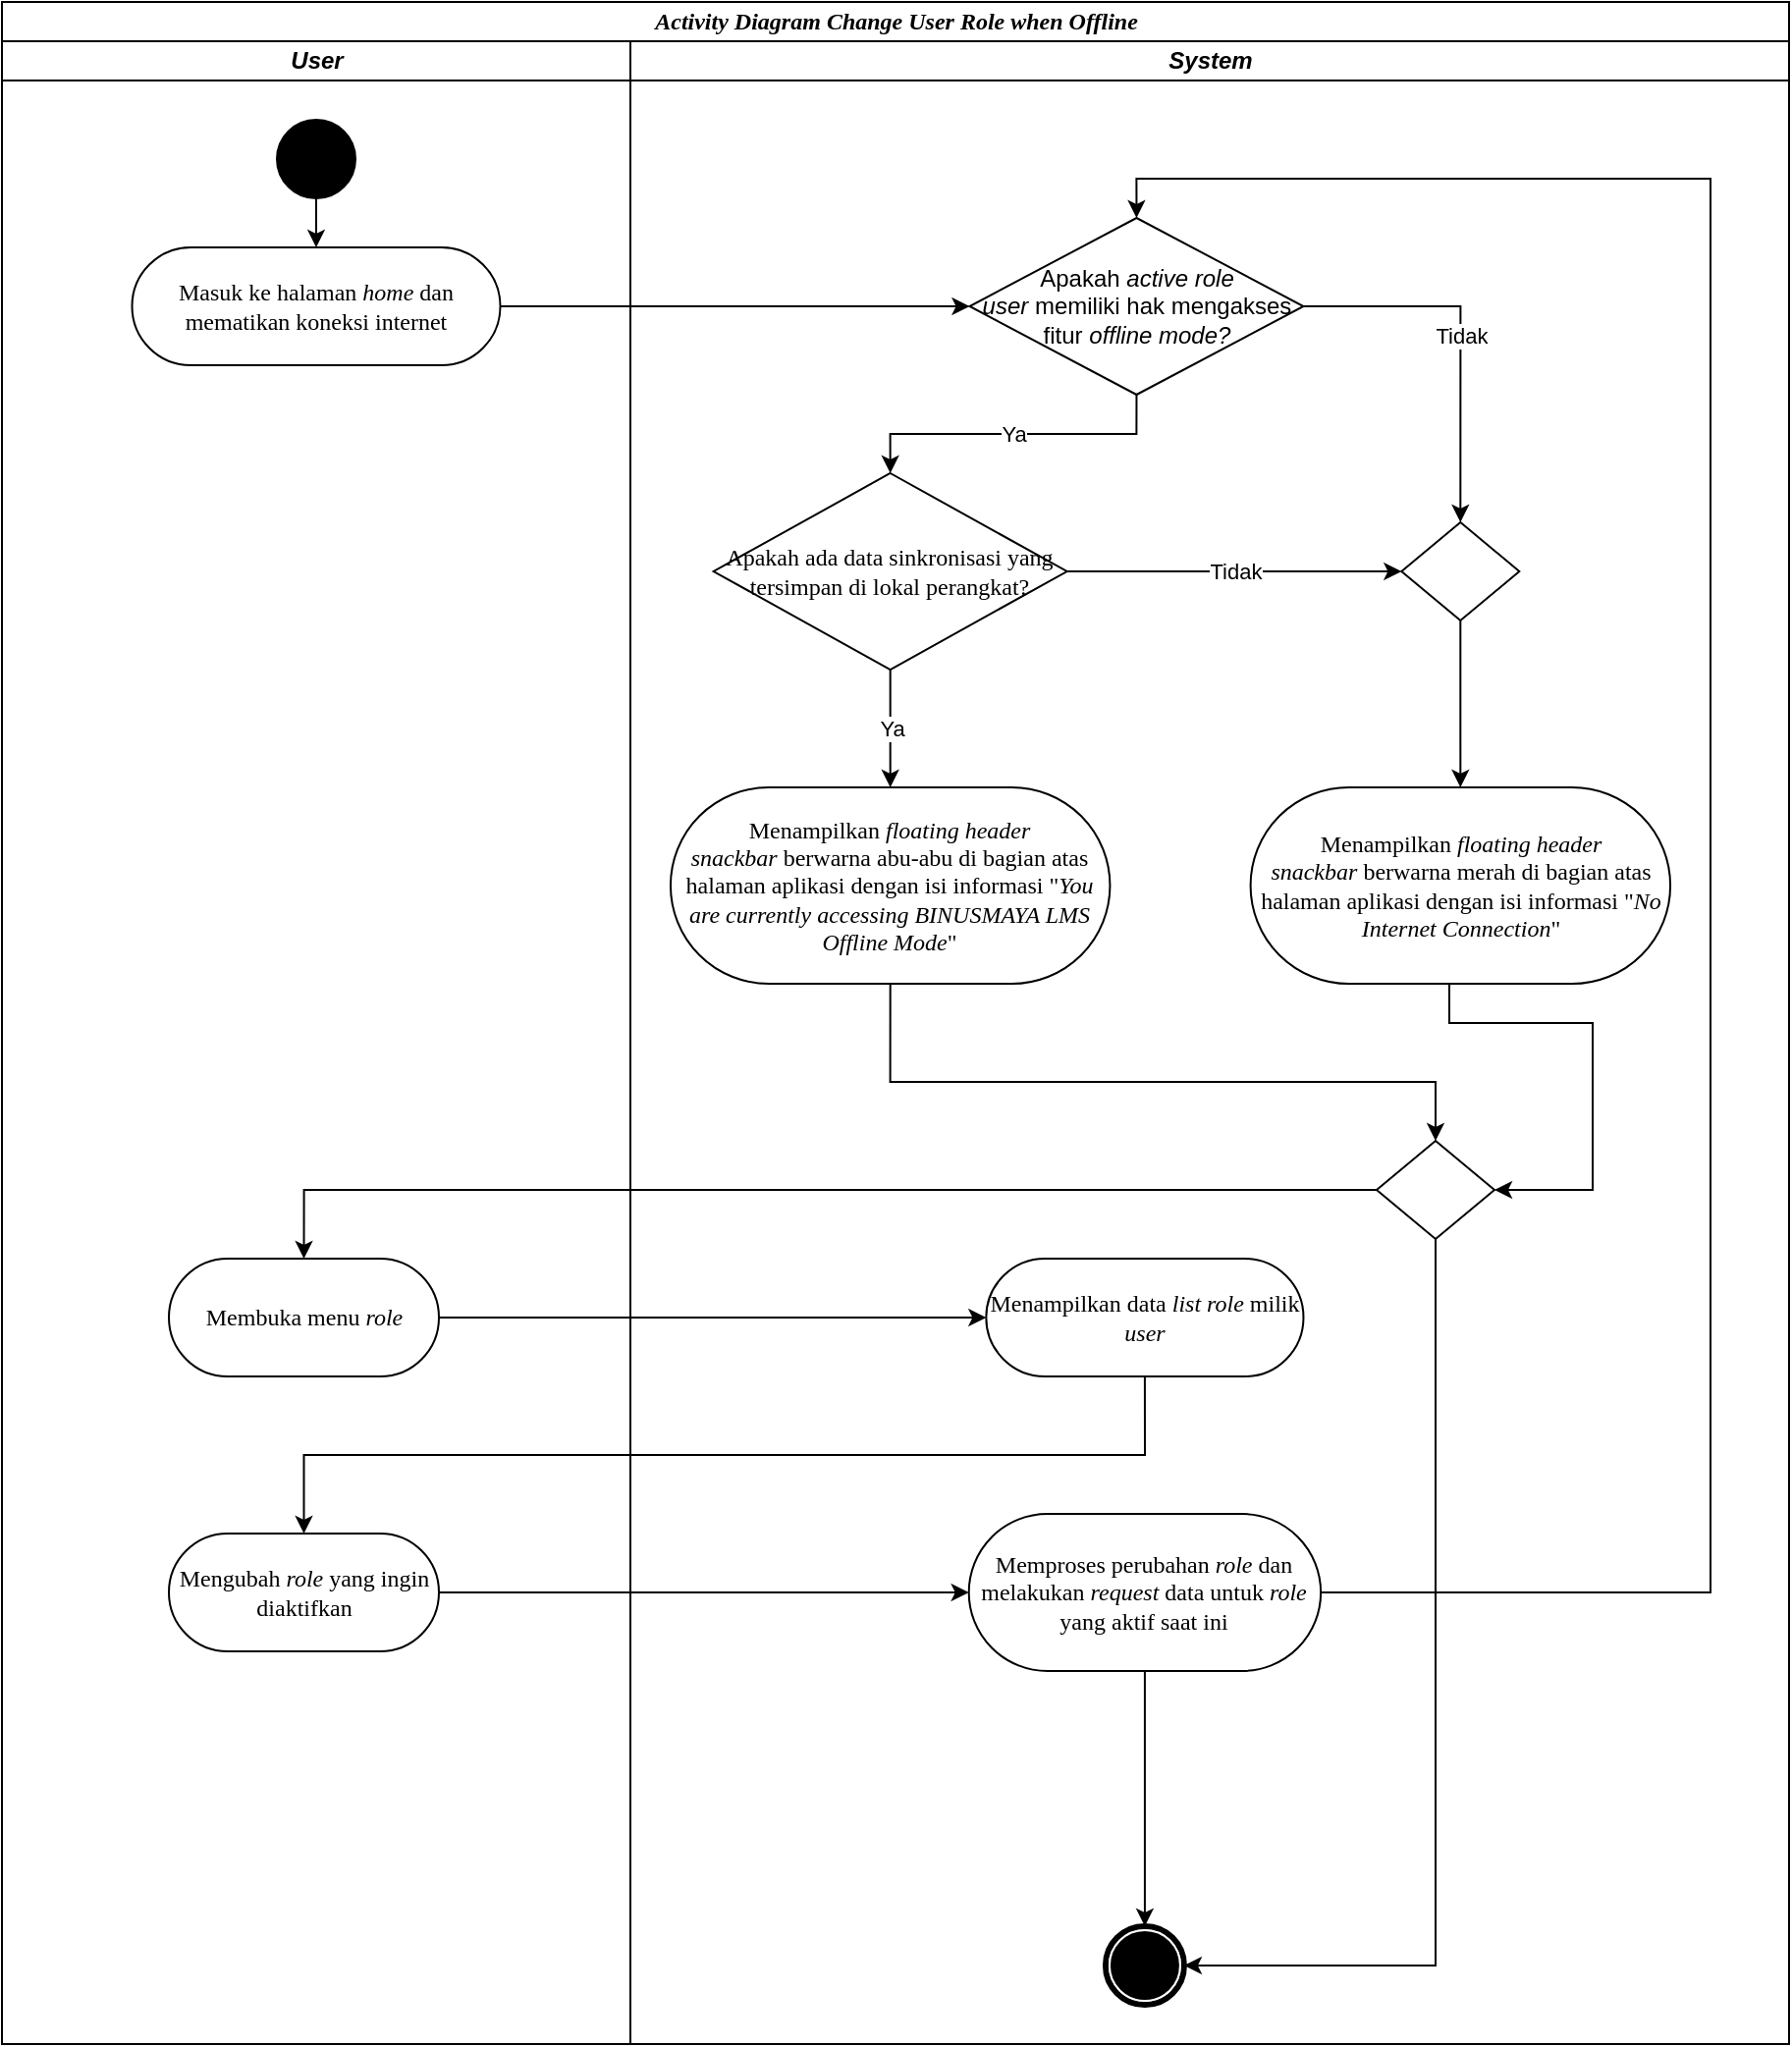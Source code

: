 <mxfile version="20.8.3" type="github">
  <diagram name="Page-1" id="0783ab3e-0a74-02c8-0abd-f7b4e66b4bec">
    <mxGraphModel dx="2345" dy="1056" grid="1" gridSize="10" guides="1" tooltips="1" connect="1" arrows="1" fold="1" page="1" pageScale="1" pageWidth="850" pageHeight="1100" background="none" math="0" shadow="0">
      <root>
        <mxCell id="0" />
        <mxCell id="1" parent="0" />
        <mxCell id="1c1d494c118603dd-1" value="&lt;i&gt;Activity Diagram&lt;/i&gt;&amp;nbsp;&lt;i&gt;Change User Role when Offline&lt;/i&gt;" style="swimlane;html=1;childLayout=stackLayout;startSize=20;rounded=0;shadow=0;comic=0;labelBackgroundColor=none;strokeWidth=1;fontFamily=Verdana;fontSize=12;align=center;" parent="1" vertex="1">
          <mxGeometry x="380" y="40" width="910" height="1040" as="geometry" />
        </mxCell>
        <mxCell id="9redM43dmEc5Fs1zs8RA-5" style="rounded=0;orthogonalLoop=1;jettySize=auto;html=1;exitX=1;exitY=0.5;exitDx=0;exitDy=0;" parent="1c1d494c118603dd-1" source="60571a20871a0731-8" target="9redM43dmEc5Fs1zs8RA-4" edge="1">
          <mxGeometry relative="1" as="geometry" />
        </mxCell>
        <mxCell id="1c1d494c118603dd-2" value="&lt;i&gt;User&lt;/i&gt;" style="swimlane;html=1;startSize=20;" parent="1c1d494c118603dd-1" vertex="1">
          <mxGeometry y="20" width="320" height="1020" as="geometry">
            <mxRectangle y="20" width="40" height="970" as="alternateBounds" />
          </mxGeometry>
        </mxCell>
        <mxCell id="_A_tTUHKbJGUqnLNWXCA-17" style="edgeStyle=orthogonalEdgeStyle;rounded=0;orthogonalLoop=1;jettySize=auto;html=1;exitX=0.5;exitY=1;exitDx=0;exitDy=0;entryX=0.5;entryY=0;entryDx=0;entryDy=0;" edge="1" parent="1c1d494c118603dd-2" source="60571a20871a0731-4" target="60571a20871a0731-8">
          <mxGeometry relative="1" as="geometry" />
        </mxCell>
        <mxCell id="60571a20871a0731-4" value="" style="ellipse;whiteSpace=wrap;html=1;rounded=0;shadow=0;comic=0;labelBackgroundColor=none;strokeWidth=1;fillColor=#000000;fontFamily=Verdana;fontSize=12;align=center;" parent="1c1d494c118603dd-2" vertex="1">
          <mxGeometry x="140" y="40" width="40" height="40" as="geometry" />
        </mxCell>
        <mxCell id="60571a20871a0731-8" value="Masuk ke halaman &lt;i&gt;home &lt;/i&gt;dan mematikan koneksi internet" style="rounded=1;whiteSpace=wrap;html=1;shadow=0;comic=0;labelBackgroundColor=none;strokeWidth=1;fontFamily=Verdana;fontSize=12;align=center;arcSize=50;" parent="1c1d494c118603dd-2" vertex="1">
          <mxGeometry x="66.25" y="105" width="187.5" height="60" as="geometry" />
        </mxCell>
        <mxCell id="9redM43dmEc5Fs1zs8RA-8" value="Membuka menu &lt;i&gt;role&lt;/i&gt;" style="rounded=1;whiteSpace=wrap;html=1;shadow=0;comic=0;labelBackgroundColor=none;strokeWidth=1;fontFamily=Verdana;fontSize=12;align=center;arcSize=50;" parent="1c1d494c118603dd-2" vertex="1">
          <mxGeometry x="85" y="620" width="137.5" height="60" as="geometry" />
        </mxCell>
        <mxCell id="_A_tTUHKbJGUqnLNWXCA-20" value="Mengubah &lt;i&gt;role&lt;/i&gt;&amp;nbsp;yang ingin diaktifkan" style="rounded=1;whiteSpace=wrap;html=1;shadow=0;comic=0;labelBackgroundColor=none;strokeWidth=1;fontFamily=Verdana;fontSize=12;align=center;arcSize=50;" vertex="1" parent="1c1d494c118603dd-2">
          <mxGeometry x="85" y="760" width="137.5" height="60" as="geometry" />
        </mxCell>
        <mxCell id="_A_tTUHKbJGUqnLNWXCA-16" style="edgeStyle=orthogonalEdgeStyle;rounded=0;orthogonalLoop=1;jettySize=auto;html=1;exitX=0;exitY=0.5;exitDx=0;exitDy=0;entryX=0.5;entryY=0;entryDx=0;entryDy=0;" edge="1" parent="1c1d494c118603dd-1" source="_A_tTUHKbJGUqnLNWXCA-13" target="9redM43dmEc5Fs1zs8RA-8">
          <mxGeometry relative="1" as="geometry" />
        </mxCell>
        <mxCell id="_A_tTUHKbJGUqnLNWXCA-19" style="edgeStyle=orthogonalEdgeStyle;rounded=0;orthogonalLoop=1;jettySize=auto;html=1;exitX=1;exitY=0.5;exitDx=0;exitDy=0;" edge="1" parent="1c1d494c118603dd-1" source="9redM43dmEc5Fs1zs8RA-8" target="_A_tTUHKbJGUqnLNWXCA-18">
          <mxGeometry relative="1" as="geometry" />
        </mxCell>
        <mxCell id="_A_tTUHKbJGUqnLNWXCA-22" style="edgeStyle=orthogonalEdgeStyle;rounded=0;orthogonalLoop=1;jettySize=auto;html=1;exitX=0.5;exitY=1;exitDx=0;exitDy=0;" edge="1" parent="1c1d494c118603dd-1" source="_A_tTUHKbJGUqnLNWXCA-18" target="_A_tTUHKbJGUqnLNWXCA-20">
          <mxGeometry relative="1" as="geometry" />
        </mxCell>
        <mxCell id="_A_tTUHKbJGUqnLNWXCA-24" style="edgeStyle=orthogonalEdgeStyle;rounded=0;orthogonalLoop=1;jettySize=auto;html=1;exitX=1;exitY=0.5;exitDx=0;exitDy=0;" edge="1" parent="1c1d494c118603dd-1" source="_A_tTUHKbJGUqnLNWXCA-20" target="_A_tTUHKbJGUqnLNWXCA-23">
          <mxGeometry relative="1" as="geometry" />
        </mxCell>
        <mxCell id="1c1d494c118603dd-4" value="&lt;i&gt;System&lt;/i&gt;" style="swimlane;html=1;startSize=20;" parent="1c1d494c118603dd-1" vertex="1">
          <mxGeometry x="320" y="20" width="590" height="1020" as="geometry" />
        </mxCell>
        <mxCell id="60571a20871a0731-5" value="" style="shape=mxgraph.bpmn.shape;html=1;verticalLabelPosition=bottom;labelBackgroundColor=#ffffff;verticalAlign=top;perimeter=ellipsePerimeter;outline=end;symbol=terminate;rounded=0;shadow=0;comic=0;strokeWidth=1;fontFamily=Verdana;fontSize=12;align=center;" parent="1c1d494c118603dd-4" vertex="1">
          <mxGeometry x="241.96" y="960" width="40" height="40" as="geometry" />
        </mxCell>
        <mxCell id="9redM43dmEc5Fs1zs8RA-4" value="Apakah &lt;i&gt;active role user&lt;/i&gt;&amp;nbsp;memiliki hak mengakses fitur &lt;i&gt;offline mode?&lt;/i&gt;" style="rhombus;whiteSpace=wrap;html=1;" parent="1c1d494c118603dd-4" vertex="1">
          <mxGeometry x="172.74" y="90" width="170" height="90" as="geometry" />
        </mxCell>
        <mxCell id="_A_tTUHKbJGUqnLNWXCA-14" style="edgeStyle=orthogonalEdgeStyle;rounded=0;orthogonalLoop=1;jettySize=auto;html=1;exitX=0.5;exitY=1;exitDx=0;exitDy=0;entryX=0.5;entryY=0;entryDx=0;entryDy=0;" edge="1" parent="1c1d494c118603dd-4" source="9redM43dmEc5Fs1zs8RA-6" target="_A_tTUHKbJGUqnLNWXCA-13">
          <mxGeometry relative="1" as="geometry">
            <mxPoint x="415.79" y="560" as="targetPoint" />
            <Array as="points">
              <mxPoint x="132" y="530" />
              <mxPoint x="410" y="530" />
            </Array>
          </mxGeometry>
        </mxCell>
        <mxCell id="9redM43dmEc5Fs1zs8RA-6" value="Menampilkan &lt;i&gt;floating header snackbar&lt;/i&gt;&amp;nbsp;berwarna abu-abu di bagian atas halaman aplikasi dengan isi informasi &quot;&lt;i&gt;You are currently accessing BINUSMAYA LMS Offline Mode&lt;/i&gt;&quot;" style="rounded=1;whiteSpace=wrap;html=1;shadow=0;comic=0;labelBackgroundColor=none;strokeWidth=1;fontFamily=Verdana;fontSize=12;align=center;arcSize=50;" parent="1c1d494c118603dd-4" vertex="1">
          <mxGeometry x="20.47" y="380" width="223.75" height="100" as="geometry" />
        </mxCell>
        <mxCell id="9redM43dmEc5Fs1zs8RA-16" value="" style="endArrow=classic;html=1;rounded=0;exitX=0.5;exitY=1;exitDx=0;exitDy=0;entryX=0.5;entryY=0;entryDx=0;entryDy=0;edgeStyle=orthogonalEdgeStyle;" parent="1c1d494c118603dd-4" source="9redM43dmEc5Fs1zs8RA-4" target="_A_tTUHKbJGUqnLNWXCA-1" edge="1">
          <mxGeometry relative="1" as="geometry">
            <mxPoint x="82.35" y="250" as="sourcePoint" />
            <mxPoint x="161.72" y="210" as="targetPoint" />
          </mxGeometry>
        </mxCell>
        <mxCell id="9redM43dmEc5Fs1zs8RA-17" value="Ya" style="edgeLabel;resizable=0;html=1;align=center;verticalAlign=middle;" parent="9redM43dmEc5Fs1zs8RA-16" connectable="0" vertex="1">
          <mxGeometry relative="1" as="geometry" />
        </mxCell>
        <mxCell id="9redM43dmEc5Fs1zs8RA-18" value="" style="endArrow=classic;html=1;rounded=0;exitX=1;exitY=0.5;exitDx=0;exitDy=0;edgeStyle=orthogonalEdgeStyle;entryX=0.5;entryY=0;entryDx=0;entryDy=0;" parent="1c1d494c118603dd-4" source="9redM43dmEc5Fs1zs8RA-4" target="_A_tTUHKbJGUqnLNWXCA-10" edge="1">
          <mxGeometry relative="1" as="geometry">
            <mxPoint x="192.35" y="190" as="sourcePoint" />
            <mxPoint x="374.35" y="260" as="targetPoint" />
          </mxGeometry>
        </mxCell>
        <mxCell id="9redM43dmEc5Fs1zs8RA-19" value="Tidak" style="edgeLabel;resizable=0;html=1;align=center;verticalAlign=middle;" parent="9redM43dmEc5Fs1zs8RA-18" connectable="0" vertex="1">
          <mxGeometry relative="1" as="geometry" />
        </mxCell>
        <mxCell id="_A_tTUHKbJGUqnLNWXCA-1" value="&lt;p style=&quot;line-height: 120%;&quot;&gt;&lt;span style=&quot;font-family: Verdana;&quot;&gt;Apakah ada data sinkronisasi yang tersimpan di lokal perangkat?&lt;/span&gt;&lt;/p&gt;" style="rhombus;whiteSpace=wrap;html=1;spacing=4;" vertex="1" parent="1c1d494c118603dd-4">
          <mxGeometry x="42.34" y="220" width="180" height="100" as="geometry" />
        </mxCell>
        <mxCell id="_A_tTUHKbJGUqnLNWXCA-3" value="" style="endArrow=classic;html=1;rounded=0;exitX=0.5;exitY=1;exitDx=0;exitDy=0;entryX=0.5;entryY=0;entryDx=0;entryDy=0;edgeStyle=orthogonalEdgeStyle;" edge="1" parent="1c1d494c118603dd-4" source="_A_tTUHKbJGUqnLNWXCA-1" target="9redM43dmEc5Fs1zs8RA-6">
          <mxGeometry relative="1" as="geometry">
            <mxPoint x="217.35" y="190" as="sourcePoint" />
            <mxPoint x="142.35" y="230" as="targetPoint" />
          </mxGeometry>
        </mxCell>
        <mxCell id="_A_tTUHKbJGUqnLNWXCA-4" value="Ya" style="edgeLabel;resizable=0;html=1;align=center;verticalAlign=middle;" connectable="0" vertex="1" parent="_A_tTUHKbJGUqnLNWXCA-3">
          <mxGeometry relative="1" as="geometry" />
        </mxCell>
        <mxCell id="_A_tTUHKbJGUqnLNWXCA-26" style="edgeStyle=orthogonalEdgeStyle;rounded=0;orthogonalLoop=1;jettySize=auto;html=1;exitX=0.5;exitY=1;exitDx=0;exitDy=0;entryX=1;entryY=0.5;entryDx=0;entryDy=0;" edge="1" parent="1c1d494c118603dd-4" source="_A_tTUHKbJGUqnLNWXCA-5" target="_A_tTUHKbJGUqnLNWXCA-13">
          <mxGeometry relative="1" as="geometry">
            <Array as="points">
              <mxPoint x="417" y="500" />
              <mxPoint x="490" y="500" />
              <mxPoint x="490" y="585" />
            </Array>
          </mxGeometry>
        </mxCell>
        <mxCell id="_A_tTUHKbJGUqnLNWXCA-5" value="Menampilkan &lt;i&gt;floating header snackbar&lt;/i&gt;&amp;nbsp;berwarna merah di bagian atas halaman aplikasi dengan isi informasi &quot;&lt;i&gt;No Internet Connection&lt;/i&gt;&quot;" style="rounded=1;whiteSpace=wrap;html=1;shadow=0;comic=0;labelBackgroundColor=none;strokeWidth=1;fontFamily=Verdana;fontSize=12;align=center;arcSize=50;" vertex="1" parent="1c1d494c118603dd-4">
          <mxGeometry x="315.79" y="380" width="213.75" height="100" as="geometry" />
        </mxCell>
        <mxCell id="_A_tTUHKbJGUqnLNWXCA-8" value="" style="endArrow=classic;html=1;rounded=0;exitX=1;exitY=0.5;exitDx=0;exitDy=0;entryX=0;entryY=0.5;entryDx=0;entryDy=0;" edge="1" parent="1c1d494c118603dd-4" source="_A_tTUHKbJGUqnLNWXCA-1" target="_A_tTUHKbJGUqnLNWXCA-10">
          <mxGeometry relative="1" as="geometry">
            <mxPoint x="228.18" y="270" as="sourcePoint" />
            <mxPoint x="322.35" y="270" as="targetPoint" />
          </mxGeometry>
        </mxCell>
        <mxCell id="_A_tTUHKbJGUqnLNWXCA-9" value="Tidak" style="edgeLabel;resizable=0;html=1;align=center;verticalAlign=middle;" connectable="0" vertex="1" parent="_A_tTUHKbJGUqnLNWXCA-8">
          <mxGeometry relative="1" as="geometry" />
        </mxCell>
        <mxCell id="_A_tTUHKbJGUqnLNWXCA-12" style="edgeStyle=none;rounded=0;orthogonalLoop=1;jettySize=auto;html=1;exitX=0.5;exitY=1;exitDx=0;exitDy=0;entryX=0.5;entryY=0;entryDx=0;entryDy=0;" edge="1" parent="1c1d494c118603dd-4" source="_A_tTUHKbJGUqnLNWXCA-10" target="_A_tTUHKbJGUqnLNWXCA-5">
          <mxGeometry relative="1" as="geometry" />
        </mxCell>
        <mxCell id="_A_tTUHKbJGUqnLNWXCA-10" value="" style="rhombus;whiteSpace=wrap;html=1;" vertex="1" parent="1c1d494c118603dd-4">
          <mxGeometry x="392.66" y="245" width="60" height="50" as="geometry" />
        </mxCell>
        <mxCell id="_A_tTUHKbJGUqnLNWXCA-28" style="edgeStyle=orthogonalEdgeStyle;rounded=0;orthogonalLoop=1;jettySize=auto;html=1;exitX=0.5;exitY=1;exitDx=0;exitDy=0;entryX=1;entryY=0.5;entryDx=0;entryDy=0;" edge="1" parent="1c1d494c118603dd-4" source="_A_tTUHKbJGUqnLNWXCA-13" target="60571a20871a0731-5">
          <mxGeometry relative="1" as="geometry" />
        </mxCell>
        <mxCell id="_A_tTUHKbJGUqnLNWXCA-13" value="" style="rhombus;whiteSpace=wrap;html=1;" vertex="1" parent="1c1d494c118603dd-4">
          <mxGeometry x="380.0" y="560" width="60" height="50" as="geometry" />
        </mxCell>
        <mxCell id="_A_tTUHKbJGUqnLNWXCA-18" value="Menampilkan data &lt;i&gt;list role&lt;/i&gt;&amp;nbsp;milik &lt;i&gt;user&lt;/i&gt;" style="rounded=1;whiteSpace=wrap;html=1;shadow=0;comic=0;labelBackgroundColor=none;strokeWidth=1;fontFamily=Verdana;fontSize=12;align=center;arcSize=50;" vertex="1" parent="1c1d494c118603dd-4">
          <mxGeometry x="181.17" y="620" width="161.57" height="60" as="geometry" />
        </mxCell>
        <mxCell id="_A_tTUHKbJGUqnLNWXCA-25" style="edgeStyle=orthogonalEdgeStyle;rounded=0;orthogonalLoop=1;jettySize=auto;html=1;exitX=0.5;exitY=1;exitDx=0;exitDy=0;entryX=0.5;entryY=0;entryDx=0;entryDy=0;" edge="1" parent="1c1d494c118603dd-4" source="_A_tTUHKbJGUqnLNWXCA-23" target="60571a20871a0731-5">
          <mxGeometry relative="1" as="geometry" />
        </mxCell>
        <mxCell id="_A_tTUHKbJGUqnLNWXCA-29" style="edgeStyle=orthogonalEdgeStyle;rounded=0;orthogonalLoop=1;jettySize=auto;html=1;exitX=1;exitY=0.5;exitDx=0;exitDy=0;entryX=0.5;entryY=0;entryDx=0;entryDy=0;" edge="1" parent="1c1d494c118603dd-4" source="_A_tTUHKbJGUqnLNWXCA-23" target="9redM43dmEc5Fs1zs8RA-4">
          <mxGeometry relative="1" as="geometry">
            <Array as="points">
              <mxPoint x="550" y="790" />
              <mxPoint x="550" y="70" />
              <mxPoint x="257" y="70" />
            </Array>
          </mxGeometry>
        </mxCell>
        <mxCell id="_A_tTUHKbJGUqnLNWXCA-23" value="Memproses perubahan &lt;i&gt;role&lt;/i&gt;&amp;nbsp;dan melakukan &lt;i&gt;request &lt;/i&gt;data untuk &lt;i&gt;role &lt;/i&gt;yang&amp;nbsp;aktif saat ini" style="rounded=1;whiteSpace=wrap;html=1;shadow=0;comic=0;labelBackgroundColor=none;strokeWidth=1;fontFamily=Verdana;fontSize=12;align=center;arcSize=50;" vertex="1" parent="1c1d494c118603dd-4">
          <mxGeometry x="172.35" y="750" width="179.22" height="80" as="geometry" />
        </mxCell>
      </root>
    </mxGraphModel>
  </diagram>
</mxfile>
